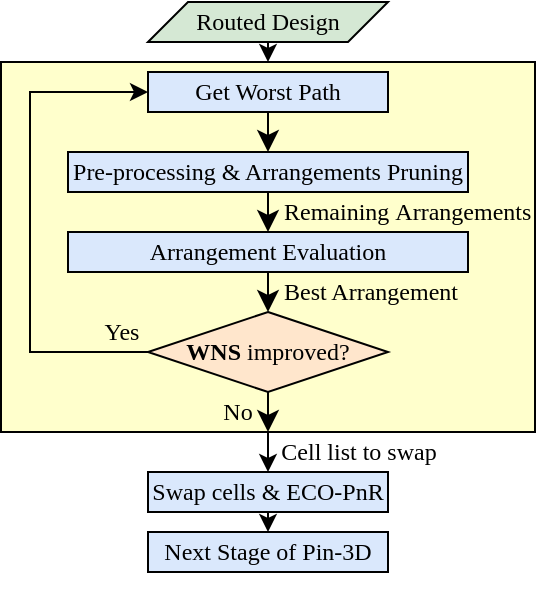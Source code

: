 <mxfile version="24.3.1" type="github" pages="2">
  <diagram name="Page-1" id="XErxERJ1ZHLDVIIJKSSp">
    <mxGraphModel dx="1233" dy="1164" grid="0" gridSize="10" guides="1" tooltips="1" connect="1" arrows="1" fold="1" page="0" pageScale="1" pageWidth="850" pageHeight="1100" background="none" math="0" shadow="0">
      <root>
        <mxCell id="0" />
        <mxCell id="1" parent="0" />
        <mxCell id="jLSsSlZWC7ViVXlGuK6f-1" style="edgeStyle=orthogonalEdgeStyle;rounded=0;orthogonalLoop=1;jettySize=auto;html=1;exitX=0.5;exitY=1;exitDx=0;exitDy=0;entryX=0.5;entryY=0;entryDx=0;entryDy=0;" parent="1" target="jLSsSlZWC7ViVXlGuK6f-22" edge="1">
          <mxGeometry relative="1" as="geometry">
            <mxPoint x="363" y="20" as="sourcePoint" />
          </mxGeometry>
        </mxCell>
        <mxCell id="jLSsSlZWC7ViVXlGuK6f-2" value="" style="rounded=0;whiteSpace=wrap;html=1;fillColor=#FFFFCC;strokeColor=#000000;" parent="1" vertex="1">
          <mxGeometry x="229.5" y="-165" width="267" height="185" as="geometry" />
        </mxCell>
        <mxCell id="QQOnf1ZI_L-p0ae3JQfT-3" style="edgeStyle=orthogonalEdgeStyle;rounded=0;orthogonalLoop=1;jettySize=auto;html=1;exitX=0.5;exitY=1;exitDx=0;exitDy=0;entryX=0.5;entryY=0;entryDx=0;entryDy=0;" edge="1" parent="1" source="jLSsSlZWC7ViVXlGuK6f-4" target="jLSsSlZWC7ViVXlGuK6f-2">
          <mxGeometry relative="1" as="geometry" />
        </mxCell>
        <mxCell id="jLSsSlZWC7ViVXlGuK6f-4" value="Routed Design" style="shape=parallelogram;perimeter=parallelogramPerimeter;whiteSpace=wrap;html=1;fixedSize=1;fontFamily=Times New Roman;fillColor=#d5e8d4;strokeColor=#000000;" parent="1" vertex="1">
          <mxGeometry x="303" y="-195" width="120" height="20" as="geometry" />
        </mxCell>
        <mxCell id="jLSsSlZWC7ViVXlGuK6f-5" style="edgeStyle=none;curved=1;rounded=0;orthogonalLoop=1;jettySize=auto;html=1;exitX=0.5;exitY=1;exitDx=0;exitDy=0;entryX=0.5;entryY=0;entryDx=0;entryDy=0;fontSize=12;startSize=8;endSize=8;strokeColor=#000000;fontColor=#000000;fillColor=#ffe6cc;" parent="1" source="jLSsSlZWC7ViVXlGuK6f-6" target="jLSsSlZWC7ViVXlGuK6f-8" edge="1">
          <mxGeometry relative="1" as="geometry">
            <mxPoint x="311" y="-133" as="sourcePoint" />
          </mxGeometry>
        </mxCell>
        <mxCell id="jLSsSlZWC7ViVXlGuK6f-6" value="Get Worst Path" style="rounded=0;whiteSpace=wrap;html=1;fontFamily=Times New Roman;fillColor=#dae8fc;strokeColor=#000000;" parent="1" vertex="1">
          <mxGeometry x="303" y="-160" width="120" height="20" as="geometry" />
        </mxCell>
        <mxCell id="jLSsSlZWC7ViVXlGuK6f-7" style="edgeStyle=none;curved=1;rounded=0;orthogonalLoop=1;jettySize=auto;html=1;exitX=0.5;exitY=1;exitDx=0;exitDy=0;entryX=0.5;entryY=0;entryDx=0;entryDy=0;fontSize=12;startSize=8;endSize=8;strokeColor=#000000;fontColor=#000000;fillColor=#ffe6cc;" parent="1" source="jLSsSlZWC7ViVXlGuK6f-8" target="jLSsSlZWC7ViVXlGuK6f-9" edge="1">
          <mxGeometry relative="1" as="geometry" />
        </mxCell>
        <mxCell id="jLSsSlZWC7ViVXlGuK6f-8" value="Pre-processing &amp;amp; Arrangements Pruning" style="rounded=0;whiteSpace=wrap;html=1;fontFamily=Times New Roman;fillColor=#dae8fc;strokeColor=#000000;" parent="1" vertex="1">
          <mxGeometry x="263" y="-120" width="200" height="20" as="geometry" />
        </mxCell>
        <mxCell id="jLSsSlZWC7ViVXlGuK6f-9" value="Arrangement Evaluation" style="rounded=0;whiteSpace=wrap;html=1;fontFamily=Times New Roman;fillColor=#dae8fc;strokeColor=#000000;" parent="1" vertex="1">
          <mxGeometry x="263" y="-80" width="200" height="20" as="geometry" />
        </mxCell>
        <mxCell id="jLSsSlZWC7ViVXlGuK6f-10" style="edgeStyle=none;curved=1;rounded=0;orthogonalLoop=1;jettySize=auto;html=1;exitX=0.5;exitY=1;exitDx=0;exitDy=0;fontSize=12;startSize=8;endSize=8;strokeColor=#000000;fontColor=#000000;fillColor=#ffe6cc;entryX=0.5;entryY=1;entryDx=0;entryDy=0;" parent="1" source="jLSsSlZWC7ViVXlGuK6f-12" edge="1" target="jLSsSlZWC7ViVXlGuK6f-2">
          <mxGeometry relative="1" as="geometry">
            <mxPoint x="311" y="73" as="targetPoint" />
          </mxGeometry>
        </mxCell>
        <mxCell id="QQOnf1ZI_L-p0ae3JQfT-1" style="edgeStyle=orthogonalEdgeStyle;rounded=0;orthogonalLoop=1;jettySize=auto;html=1;exitX=0;exitY=0.5;exitDx=0;exitDy=0;entryX=0;entryY=0.5;entryDx=0;entryDy=0;" edge="1" parent="1" source="jLSsSlZWC7ViVXlGuK6f-12" target="jLSsSlZWC7ViVXlGuK6f-6">
          <mxGeometry relative="1" as="geometry">
            <Array as="points">
              <mxPoint x="244" y="-20" />
              <mxPoint x="244" y="-150" />
            </Array>
          </mxGeometry>
        </mxCell>
        <mxCell id="jLSsSlZWC7ViVXlGuK6f-12" value="&lt;b&gt;WNS&lt;/b&gt; improved?" style="rhombus;whiteSpace=wrap;html=1;fontFamily=Times New Roman;fillColor=#ffe6cc;strokeColor=#000000;" parent="1" vertex="1">
          <mxGeometry x="303" y="-40" width="120" height="40" as="geometry" />
        </mxCell>
        <mxCell id="jLSsSlZWC7ViVXlGuK6f-13" style="edgeStyle=none;curved=1;rounded=0;orthogonalLoop=1;jettySize=auto;html=1;exitX=0.5;exitY=1;exitDx=0;exitDy=0;fontSize=12;startSize=8;endSize=8;strokeColor=#000000;fontColor=#000000;fillColor=#ffe6cc;" parent="1" source="jLSsSlZWC7ViVXlGuK6f-12" target="jLSsSlZWC7ViVXlGuK6f-12" edge="1">
          <mxGeometry relative="1" as="geometry" />
        </mxCell>
        <mxCell id="jLSsSlZWC7ViVXlGuK6f-14" style="edgeStyle=none;curved=1;rounded=0;orthogonalLoop=1;jettySize=auto;html=1;exitX=0.5;exitY=0;exitDx=0;exitDy=0;fontSize=12;startSize=8;endSize=8;strokeColor=#000000;fontColor=#000000;fillColor=#ffe6cc;" parent="1" source="jLSsSlZWC7ViVXlGuK6f-12" target="jLSsSlZWC7ViVXlGuK6f-12" edge="1">
          <mxGeometry relative="1" as="geometry" />
        </mxCell>
        <mxCell id="jLSsSlZWC7ViVXlGuK6f-15" style="edgeStyle=none;curved=1;rounded=0;orthogonalLoop=1;jettySize=auto;html=1;exitX=0.5;exitY=1;exitDx=0;exitDy=0;entryX=0.5;entryY=0;entryDx=0;entryDy=0;fontSize=12;startSize=8;endSize=8;strokeColor=#000000;fontColor=#000000;fillColor=#ffe6cc;" parent="1" source="jLSsSlZWC7ViVXlGuK6f-9" target="jLSsSlZWC7ViVXlGuK6f-12" edge="1">
          <mxGeometry relative="1" as="geometry">
            <mxPoint x="311" as="sourcePoint" />
            <mxPoint x="321" y="-21" as="targetPoint" />
          </mxGeometry>
        </mxCell>
        <mxCell id="jLSsSlZWC7ViVXlGuK6f-16" value="Yes" style="text;html=1;align=center;verticalAlign=middle;whiteSpace=wrap;rounded=0;fontSize=12;fontFamily=Times New Roman;strokeColor=none;fillColor=none;" parent="1" vertex="1">
          <mxGeometry x="280" y="-40" width="20" height="20" as="geometry" />
        </mxCell>
        <mxCell id="jLSsSlZWC7ViVXlGuK6f-17" value="No" style="text;html=1;align=center;verticalAlign=middle;whiteSpace=wrap;rounded=0;fontSize=12;fontFamily=Times New Roman;strokeColor=none;fillColor=none;" parent="1" vertex="1">
          <mxGeometry x="338" width="20" height="20" as="geometry" />
        </mxCell>
        <mxCell id="jLSsSlZWC7ViVXlGuK6f-18" value="&lt;font face=&quot;Times New Roman&quot;&gt;Remaining&amp;nbsp;&lt;/font&gt;&lt;span style=&quot;font-family: &amp;quot;Times New Roman&amp;quot;;&quot;&gt;Arrangements&lt;/span&gt;" style="text;html=1;align=left;verticalAlign=middle;whiteSpace=wrap;rounded=0;" parent="1" vertex="1">
          <mxGeometry x="369" y="-100" width="129" height="20" as="geometry" />
        </mxCell>
        <mxCell id="jLSsSlZWC7ViVXlGuK6f-19" value="&lt;font face=&quot;Times New Roman&quot;&gt;Best Arrangement&lt;/font&gt;" style="text;html=1;align=left;verticalAlign=middle;whiteSpace=wrap;rounded=0;" parent="1" vertex="1">
          <mxGeometry x="369" y="-60" width="94" height="20" as="geometry" />
        </mxCell>
        <mxCell id="jLSsSlZWC7ViVXlGuK6f-20" value="Cell list to swap" style="text;html=1;align=center;verticalAlign=middle;whiteSpace=wrap;rounded=0;fontFamily=Times New Roman;" parent="1" vertex="1">
          <mxGeometry x="363" y="20" width="91" height="20" as="geometry" />
        </mxCell>
        <mxCell id="jLSsSlZWC7ViVXlGuK6f-21" style="edgeStyle=orthogonalEdgeStyle;rounded=0;orthogonalLoop=1;jettySize=auto;html=1;exitX=0.5;exitY=1;exitDx=0;exitDy=0;entryX=0.5;entryY=0;entryDx=0;entryDy=0;" parent="1" source="jLSsSlZWC7ViVXlGuK6f-22" target="jLSsSlZWC7ViVXlGuK6f-23" edge="1">
          <mxGeometry relative="1" as="geometry" />
        </mxCell>
        <mxCell id="jLSsSlZWC7ViVXlGuK6f-22" value="Swap cells &amp;amp; ECO-PnR" style="rounded=0;whiteSpace=wrap;html=1;fontFamily=Times New Roman;fillColor=#dae8fc;strokeColor=#000000;" parent="1" vertex="1">
          <mxGeometry x="303" y="40" width="120" height="20" as="geometry" />
        </mxCell>
        <mxCell id="jLSsSlZWC7ViVXlGuK6f-23" value="Next Stage of Pin-3D" style="rounded=0;whiteSpace=wrap;html=1;fontFamily=Times New Roman;fillColor=#dae8fc;strokeColor=#000000;" parent="1" vertex="1">
          <mxGeometry x="303" y="70" width="120" height="20" as="geometry" />
        </mxCell>
        <mxCell id="jLSsSlZWC7ViVXlGuK6f-24" style="edgeStyle=orthogonalEdgeStyle;rounded=0;orthogonalLoop=1;jettySize=auto;html=1;exitX=0.5;exitY=1;exitDx=0;exitDy=0;" parent="1" source="jLSsSlZWC7ViVXlGuK6f-23" target="jLSsSlZWC7ViVXlGuK6f-23" edge="1">
          <mxGeometry relative="1" as="geometry" />
        </mxCell>
      </root>
    </mxGraphModel>
  </diagram>
  <diagram id="l15pQozAcrHHwmY1cU3F" name="Page-2">
    <mxGraphModel dx="710" dy="1518" grid="1" gridSize="10" guides="1" tooltips="1" connect="1" arrows="1" fold="1" page="1" pageScale="1" pageWidth="850" pageHeight="1100" math="0" shadow="0">
      <root>
        <mxCell id="0" />
        <mxCell id="1" parent="0" />
        <mxCell id="x4QGXoq3KPUMwHsE2kM7-2" value="" style="rounded=0;whiteSpace=wrap;html=1;fillColor=#FFFFCC;strokeColor=#000000;" parent="1" vertex="1">
          <mxGeometry x="49" y="-306" width="166" height="181" as="geometry" />
        </mxCell>
        <mxCell id="x4QGXoq3KPUMwHsE2kM7-3" style="edgeStyle=none;curved=1;rounded=0;orthogonalLoop=1;jettySize=auto;html=1;exitX=0.5;exitY=1;exitDx=0;exitDy=0;entryX=0.5;entryY=0;entryDx=0;entryDy=0;fontSize=12;startSize=8;endSize=8;strokeColor=#000000;fontColor=#000000;fillColor=#ffe6cc;" parent="1" source="x4QGXoq3KPUMwHsE2kM7-4" target="x4QGXoq3KPUMwHsE2kM7-2" edge="1">
          <mxGeometry relative="1" as="geometry" />
        </mxCell>
        <mxCell id="x4QGXoq3KPUMwHsE2kM7-4" value="Routed Design" style="shape=parallelogram;perimeter=parallelogramPerimeter;whiteSpace=wrap;html=1;fixedSize=1;fontFamily=Times New Roman;fillColor=#d5e8d4;strokeColor=#000000;" parent="1" vertex="1">
          <mxGeometry x="72" y="-340" width="120" height="19" as="geometry" />
        </mxCell>
        <mxCell id="x4QGXoq3KPUMwHsE2kM7-5" style="edgeStyle=none;curved=1;rounded=0;orthogonalLoop=1;jettySize=auto;html=1;exitX=0.5;exitY=1;exitDx=0;exitDy=0;entryX=0.5;entryY=0;entryDx=0;entryDy=0;fontSize=12;startSize=8;endSize=8;strokeColor=#000000;fontColor=#000000;fillColor=#ffe6cc;" parent="1" source="x4QGXoq3KPUMwHsE2kM7-6" target="x4QGXoq3KPUMwHsE2kM7-8" edge="1">
          <mxGeometry relative="1" as="geometry" />
        </mxCell>
        <mxCell id="x4QGXoq3KPUMwHsE2kM7-6" value="Get &lt;i&gt;&lt;b&gt;N&lt;/b&gt;&lt;/i&gt; Worst Path" style="rounded=0;whiteSpace=wrap;html=1;fontFamily=Times New Roman;fillColor=#dae8fc;strokeColor=#000000;" parent="1" vertex="1">
          <mxGeometry x="58" y="-301" width="120" height="21" as="geometry" />
        </mxCell>
        <mxCell id="x4QGXoq3KPUMwHsE2kM7-7" style="edgeStyle=none;curved=1;rounded=0;orthogonalLoop=1;jettySize=auto;html=1;exitX=0.5;exitY=1;exitDx=0;exitDy=0;entryX=0.5;entryY=0;entryDx=0;entryDy=0;fontSize=12;startSize=8;endSize=8;strokeColor=#000000;fontColor=#000000;fillColor=#ffe6cc;" parent="1" source="x4QGXoq3KPUMwHsE2kM7-8" target="x4QGXoq3KPUMwHsE2kM7-9" edge="1">
          <mxGeometry relative="1" as="geometry" />
        </mxCell>
        <mxCell id="x4QGXoq3KPUMwHsE2kM7-8" value="Pre-processing &amp;amp;&lt;div&gt;Arrangements&lt;/div&gt;&lt;div&gt;Pruning&lt;/div&gt;" style="rounded=0;whiteSpace=wrap;html=1;fontFamily=Times New Roman;fillColor=#dae8fc;strokeColor=#000000;" parent="1" vertex="1">
          <mxGeometry x="58" y="-263" width="120" height="45" as="geometry" />
        </mxCell>
        <mxCell id="x4QGXoq3KPUMwHsE2kM7-9" value="Dynamic Programming&lt;div&gt;+ &lt;b&gt;LSTM&lt;/b&gt;&lt;/div&gt;" style="rounded=0;whiteSpace=wrap;html=1;fontFamily=Times New Roman;fillColor=#dae8fc;strokeColor=#000000;" parent="1" vertex="1">
          <mxGeometry x="58" y="-185" width="120" height="31" as="geometry" />
        </mxCell>
        <mxCell id="ILFknQWSma48r7xBrEB1-21" value="&lt;font face=&quot;Times New Roman&quot;&gt;Remaining&lt;/font&gt;&lt;div&gt;&lt;font face=&quot;Times New Roman&quot;&gt;Arrangements&lt;/font&gt;&lt;/div&gt;" style="text;html=1;align=left;verticalAlign=middle;whiteSpace=wrap;rounded=0;" parent="1" vertex="1">
          <mxGeometry x="121" y="-216" width="60" height="30" as="geometry" />
        </mxCell>
        <mxCell id="Q0d1PJMn-KIVESCEy3f6-30" value="&lt;font face=&quot;Times New Roman&quot;&gt;Best Arrangement&lt;/font&gt;&lt;div&gt;&lt;font face=&quot;Times New Roman&quot;&gt;Combination&lt;/font&gt;&lt;/div&gt;" style="text;html=1;align=left;verticalAlign=middle;whiteSpace=wrap;rounded=0;" parent="1" vertex="1">
          <mxGeometry x="121" y="-155" width="97" height="30" as="geometry" />
        </mxCell>
        <mxCell id="Q0d1PJMn-KIVESCEy3f6-32" style="edgeStyle=orthogonalEdgeStyle;rounded=0;orthogonalLoop=1;jettySize=auto;html=1;exitX=0.5;exitY=1;exitDx=0;exitDy=0;entryX=0.5;entryY=0;entryDx=0;entryDy=0;" parent="1" target="Q0d1PJMn-KIVESCEy3f6-34" edge="1">
          <mxGeometry relative="1" as="geometry">
            <mxPoint x="132" y="-125" as="sourcePoint" />
          </mxGeometry>
        </mxCell>
        <mxCell id="Q0d1PJMn-KIVESCEy3f6-33" style="edgeStyle=orthogonalEdgeStyle;rounded=0;orthogonalLoop=1;jettySize=auto;html=1;exitX=0.5;exitY=1;exitDx=0;exitDy=0;entryX=0.5;entryY=0;entryDx=0;entryDy=0;" parent="1" source="Q0d1PJMn-KIVESCEy3f6-34" target="Q0d1PJMn-KIVESCEy3f6-35" edge="1">
          <mxGeometry relative="1" as="geometry" />
        </mxCell>
        <mxCell id="Q0d1PJMn-KIVESCEy3f6-34" value="Swap cells&lt;div&gt;ECO-Place&lt;/div&gt;" style="rounded=0;whiteSpace=wrap;html=1;fontFamily=Times New Roman;fillColor=#dae8fc;strokeColor=#000000;" parent="1" vertex="1">
          <mxGeometry x="72" y="-108" width="120" height="31" as="geometry" />
        </mxCell>
        <mxCell id="Q0d1PJMn-KIVESCEy3f6-35" value="Next Stage of Pin-3D" style="rounded=0;whiteSpace=wrap;html=1;fontFamily=Times New Roman;fillColor=#dae8fc;strokeColor=#000000;" parent="1" vertex="1">
          <mxGeometry x="72" y="-65" width="120" height="16" as="geometry" />
        </mxCell>
        <mxCell id="Q0d1PJMn-KIVESCEy3f6-36" style="edgeStyle=orthogonalEdgeStyle;rounded=0;orthogonalLoop=1;jettySize=auto;html=1;exitX=0.5;exitY=1;exitDx=0;exitDy=0;" parent="1" source="Q0d1PJMn-KIVESCEy3f6-35" target="Q0d1PJMn-KIVESCEy3f6-35" edge="1">
          <mxGeometry relative="1" as="geometry" />
        </mxCell>
        <mxCell id="Q0d1PJMn-KIVESCEy3f6-37" value="Cell list to swap" style="text;html=1;align=center;verticalAlign=middle;whiteSpace=wrap;rounded=0;fontFamily=Times New Roman;" parent="1" vertex="1">
          <mxGeometry x="131" y="-131" width="91" height="30" as="geometry" />
        </mxCell>
        <mxCell id="3VAL6jKu2aXOfA6JP4Sj-2" value="" style="endArrow=classic;html=1;rounded=0;exitX=0.5;exitY=1;exitDx=0;exitDy=0;movable=1;resizable=1;rotatable=1;deletable=1;editable=1;locked=0;connectable=1;" edge="1" parent="1" source="x4QGXoq3KPUMwHsE2kM7-9">
          <mxGeometry width="50" height="50" relative="1" as="geometry">
            <mxPoint x="265" y="-80" as="sourcePoint" />
            <mxPoint x="118" y="-125" as="targetPoint" />
          </mxGeometry>
        </mxCell>
      </root>
    </mxGraphModel>
  </diagram>
</mxfile>
